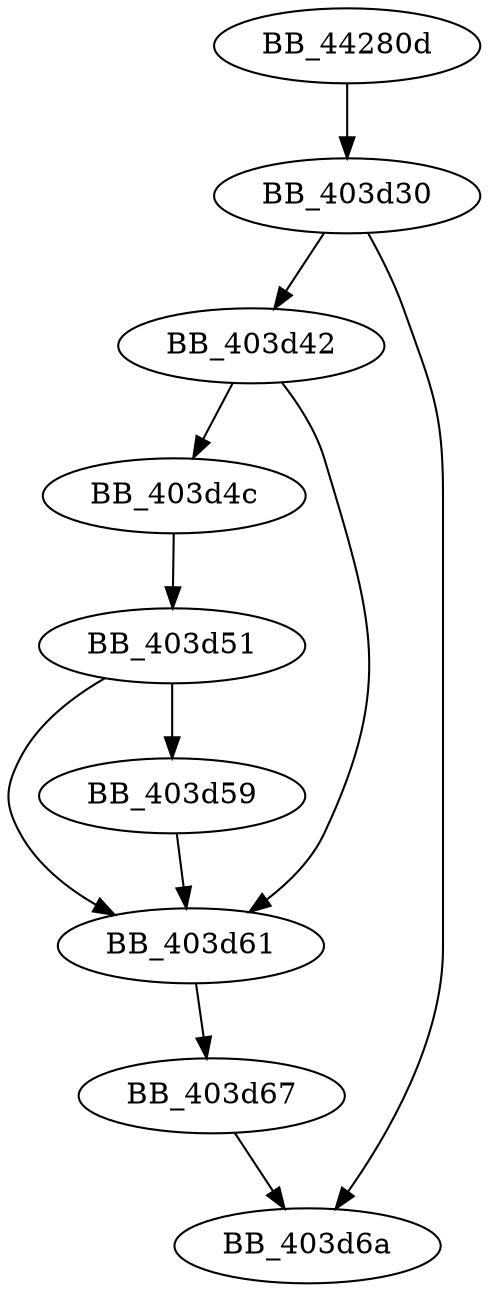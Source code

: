 DiGraph sub_44280D{
BB_403d30->BB_403d42
BB_403d30->BB_403d6a
BB_403d42->BB_403d4c
BB_403d42->BB_403d61
BB_403d4c->BB_403d51
BB_403d51->BB_403d59
BB_403d51->BB_403d61
BB_403d59->BB_403d61
BB_403d61->BB_403d67
BB_403d67->BB_403d6a
BB_44280d->BB_403d30
}
